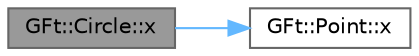 digraph "GFt::Circle::x"
{
 // LATEX_PDF_SIZE
  bgcolor="transparent";
  edge [fontname=Helvetica,fontsize=10,labelfontname=Helvetica,labelfontsize=10];
  node [fontname=Helvetica,fontsize=10,shape=box,height=0.2,width=0.4];
  rankdir="LR";
  Node1 [id="Node000001",label="GFt::Circle::x",height=0.2,width=0.4,color="gray40", fillcolor="grey60", style="filled", fontcolor="black",tooltip="圆心 x 坐标"];
  Node1 -> Node2 [id="edge1_Node000001_Node000002",color="steelblue1",style="solid",tooltip=" "];
  Node2 [id="Node000002",label="GFt::Point::x",height=0.2,width=0.4,color="grey40", fillcolor="white", style="filled",URL="$class_g_ft_1_1_point.html#ae006f6e0a86f50614f486c1c0e9daba3",tooltip="点的 x 坐标"];
}
